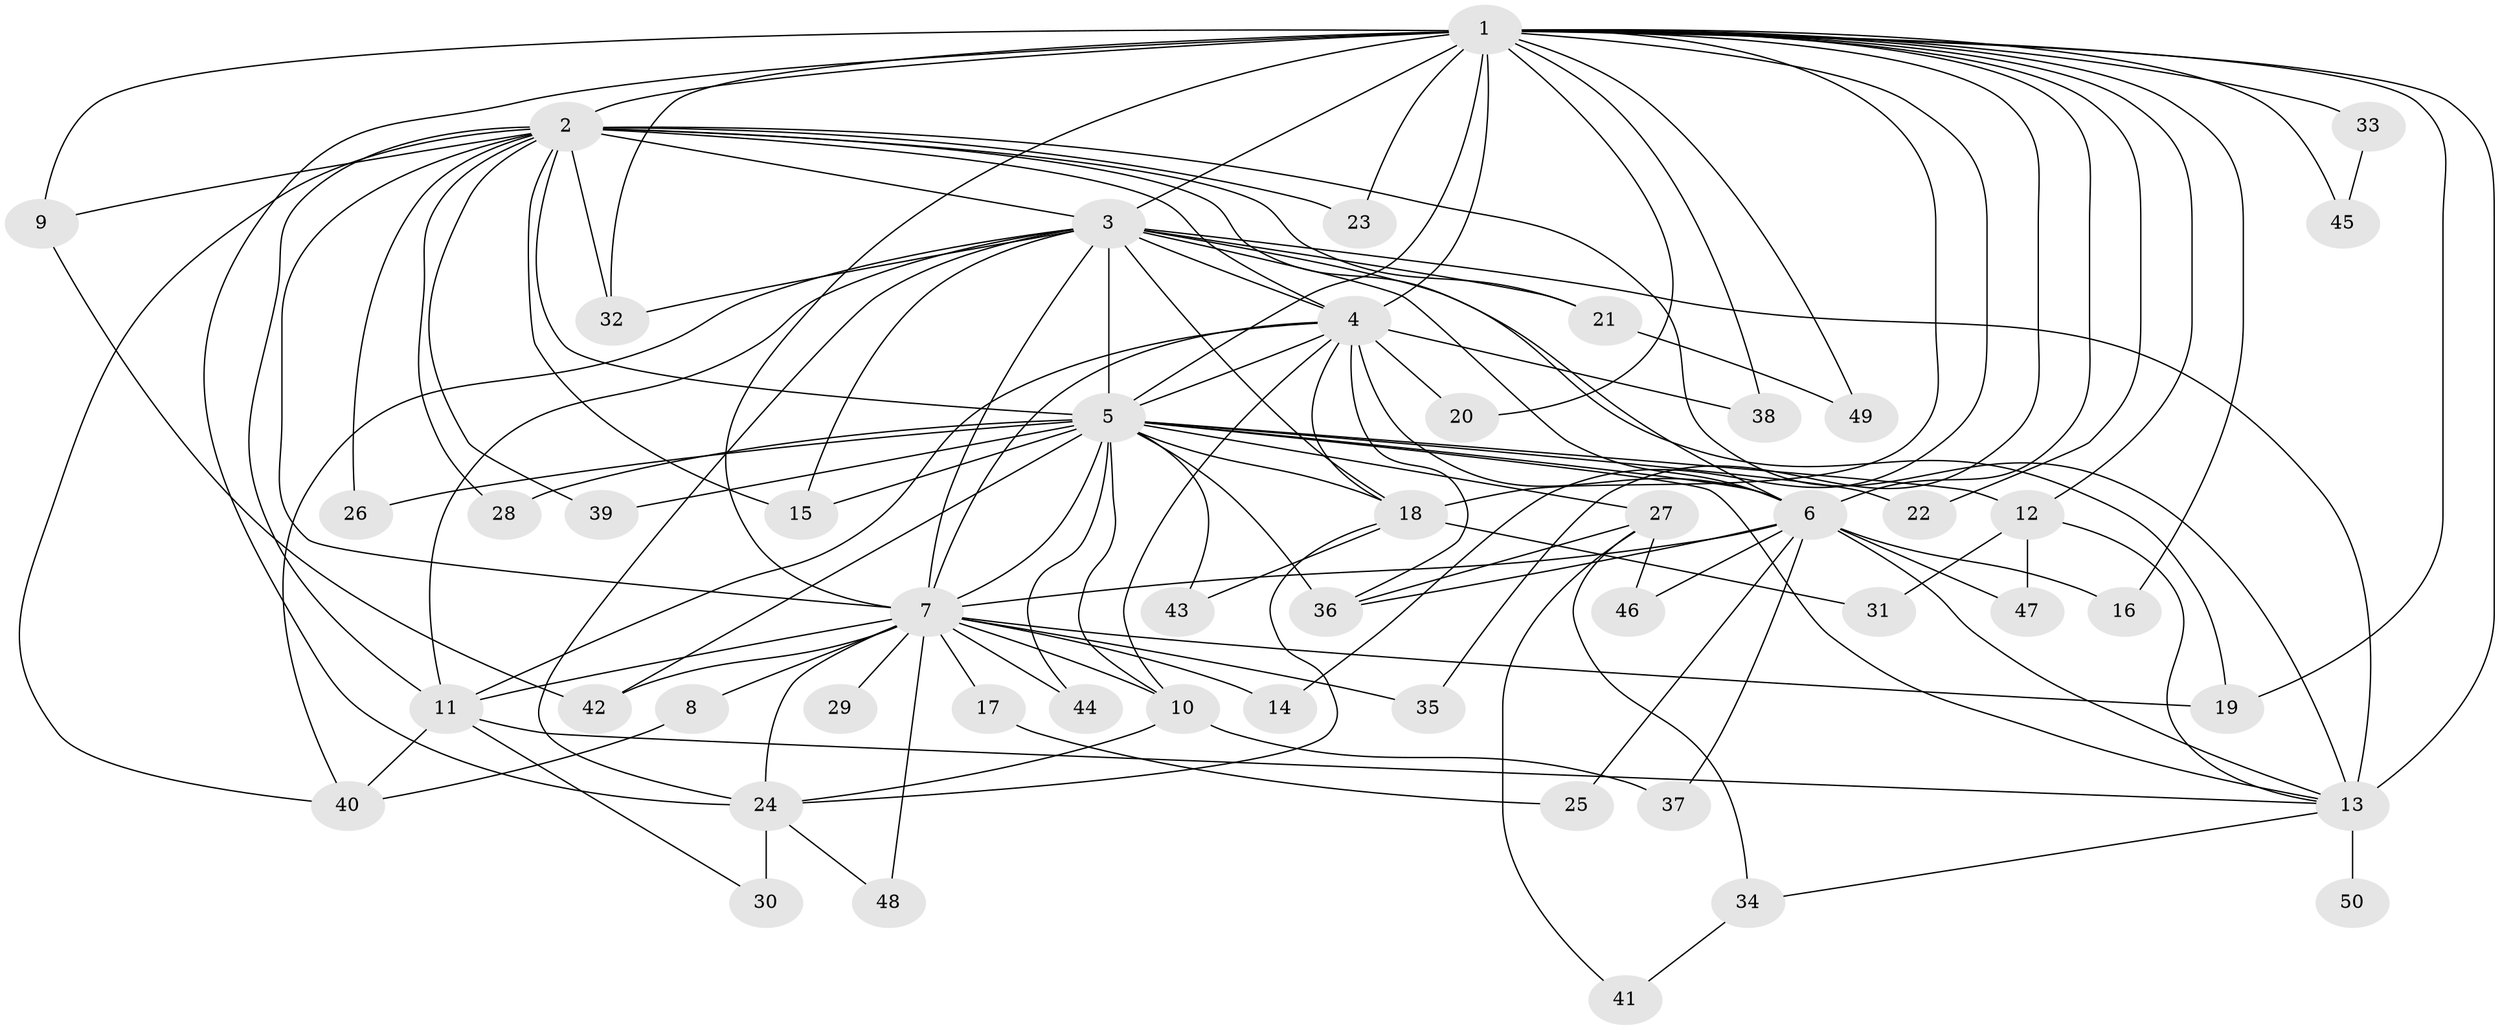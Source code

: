 // original degree distribution, {27: 0.010101010101010102, 15: 0.020202020202020204, 18: 0.010101010101010102, 13: 0.010101010101010102, 33: 0.010101010101010102, 19: 0.020202020202020204, 22: 0.010101010101010102, 25: 0.010101010101010102, 6: 0.030303030303030304, 2: 0.5555555555555556, 3: 0.20202020202020202, 5: 0.050505050505050504, 4: 0.050505050505050504, 7: 0.010101010101010102}
// Generated by graph-tools (version 1.1) at 2025/34/03/09/25 02:34:38]
// undirected, 50 vertices, 122 edges
graph export_dot {
graph [start="1"]
  node [color=gray90,style=filled];
  1;
  2;
  3;
  4;
  5;
  6;
  7;
  8;
  9;
  10;
  11;
  12;
  13;
  14;
  15;
  16;
  17;
  18;
  19;
  20;
  21;
  22;
  23;
  24;
  25;
  26;
  27;
  28;
  29;
  30;
  31;
  32;
  33;
  34;
  35;
  36;
  37;
  38;
  39;
  40;
  41;
  42;
  43;
  44;
  45;
  46;
  47;
  48;
  49;
  50;
  1 -- 2 [weight=4.0];
  1 -- 3 [weight=2.0];
  1 -- 4 [weight=2.0];
  1 -- 5 [weight=4.0];
  1 -- 6 [weight=2.0];
  1 -- 7 [weight=2.0];
  1 -- 9 [weight=2.0];
  1 -- 12 [weight=1.0];
  1 -- 13 [weight=1.0];
  1 -- 14 [weight=1.0];
  1 -- 16 [weight=2.0];
  1 -- 18 [weight=1.0];
  1 -- 19 [weight=1.0];
  1 -- 20 [weight=1.0];
  1 -- 22 [weight=1.0];
  1 -- 23 [weight=1.0];
  1 -- 24 [weight=1.0];
  1 -- 32 [weight=1.0];
  1 -- 33 [weight=1.0];
  1 -- 35 [weight=1.0];
  1 -- 38 [weight=1.0];
  1 -- 45 [weight=1.0];
  1 -- 49 [weight=1.0];
  2 -- 3 [weight=2.0];
  2 -- 4 [weight=2.0];
  2 -- 5 [weight=4.0];
  2 -- 6 [weight=2.0];
  2 -- 7 [weight=3.0];
  2 -- 9 [weight=1.0];
  2 -- 11 [weight=1.0];
  2 -- 13 [weight=1.0];
  2 -- 15 [weight=1.0];
  2 -- 21 [weight=2.0];
  2 -- 23 [weight=1.0];
  2 -- 26 [weight=1.0];
  2 -- 28 [weight=1.0];
  2 -- 32 [weight=1.0];
  2 -- 39 [weight=1.0];
  2 -- 40 [weight=1.0];
  3 -- 4 [weight=1.0];
  3 -- 5 [weight=3.0];
  3 -- 6 [weight=1.0];
  3 -- 7 [weight=2.0];
  3 -- 11 [weight=1.0];
  3 -- 13 [weight=10.0];
  3 -- 15 [weight=2.0];
  3 -- 18 [weight=1.0];
  3 -- 19 [weight=1.0];
  3 -- 21 [weight=2.0];
  3 -- 24 [weight=2.0];
  3 -- 32 [weight=1.0];
  3 -- 40 [weight=1.0];
  4 -- 5 [weight=2.0];
  4 -- 6 [weight=2.0];
  4 -- 7 [weight=2.0];
  4 -- 10 [weight=2.0];
  4 -- 11 [weight=2.0];
  4 -- 18 [weight=1.0];
  4 -- 20 [weight=1.0];
  4 -- 36 [weight=1.0];
  4 -- 38 [weight=1.0];
  5 -- 6 [weight=2.0];
  5 -- 7 [weight=2.0];
  5 -- 10 [weight=1.0];
  5 -- 12 [weight=1.0];
  5 -- 13 [weight=1.0];
  5 -- 15 [weight=1.0];
  5 -- 18 [weight=1.0];
  5 -- 22 [weight=1.0];
  5 -- 26 [weight=1.0];
  5 -- 27 [weight=2.0];
  5 -- 28 [weight=1.0];
  5 -- 36 [weight=1.0];
  5 -- 39 [weight=1.0];
  5 -- 42 [weight=1.0];
  5 -- 43 [weight=1.0];
  5 -- 44 [weight=2.0];
  6 -- 7 [weight=2.0];
  6 -- 13 [weight=3.0];
  6 -- 16 [weight=1.0];
  6 -- 25 [weight=1.0];
  6 -- 36 [weight=1.0];
  6 -- 37 [weight=1.0];
  6 -- 46 [weight=1.0];
  6 -- 47 [weight=1.0];
  7 -- 8 [weight=1.0];
  7 -- 10 [weight=1.0];
  7 -- 11 [weight=2.0];
  7 -- 14 [weight=1.0];
  7 -- 17 [weight=1.0];
  7 -- 19 [weight=1.0];
  7 -- 24 [weight=1.0];
  7 -- 29 [weight=2.0];
  7 -- 35 [weight=1.0];
  7 -- 42 [weight=1.0];
  7 -- 44 [weight=1.0];
  7 -- 48 [weight=1.0];
  8 -- 40 [weight=1.0];
  9 -- 42 [weight=2.0];
  10 -- 24 [weight=2.0];
  10 -- 37 [weight=1.0];
  11 -- 13 [weight=1.0];
  11 -- 30 [weight=1.0];
  11 -- 40 [weight=1.0];
  12 -- 13 [weight=1.0];
  12 -- 31 [weight=1.0];
  12 -- 47 [weight=1.0];
  13 -- 34 [weight=1.0];
  13 -- 50 [weight=1.0];
  17 -- 25 [weight=1.0];
  18 -- 24 [weight=1.0];
  18 -- 31 [weight=1.0];
  18 -- 43 [weight=1.0];
  21 -- 49 [weight=1.0];
  24 -- 30 [weight=2.0];
  24 -- 48 [weight=1.0];
  27 -- 34 [weight=1.0];
  27 -- 36 [weight=1.0];
  27 -- 41 [weight=1.0];
  27 -- 46 [weight=1.0];
  33 -- 45 [weight=1.0];
  34 -- 41 [weight=1.0];
}

